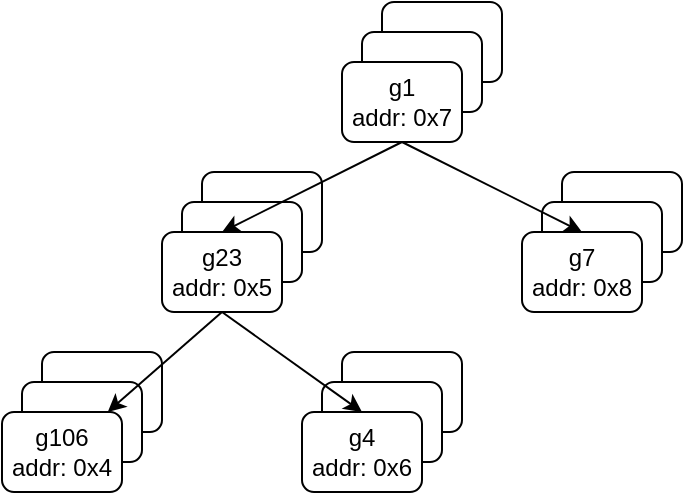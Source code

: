 <mxfile version="12.6.5" type="device"><diagram id="Xx0OrxN9sc9HfdaDul0D" name="第 1 页"><mxGraphModel dx="1383" dy="482" grid="1" gridSize="10" guides="1" tooltips="1" connect="1" arrows="1" fold="1" page="1" pageScale="1" pageWidth="827" pageHeight="1169" math="0" shadow="0"><root><mxCell id="0"/><mxCell id="1" parent="0"/><mxCell id="CPMA9j9qnlHAvcLtPwz4-9" value="g1" style="rounded=1;whiteSpace=wrap;html=1;" vertex="1" parent="1"><mxGeometry x="170" y="85" width="60" height="40" as="geometry"/></mxCell><mxCell id="CPMA9j9qnlHAvcLtPwz4-7" value="g1" style="rounded=1;whiteSpace=wrap;html=1;" vertex="1" parent="1"><mxGeometry x="160" y="100" width="60" height="40" as="geometry"/></mxCell><mxCell id="CPMA9j9qnlHAvcLtPwz4-1" value="g1&lt;br&gt;addr: 0x7" style="rounded=1;whiteSpace=wrap;html=1;" vertex="1" parent="1"><mxGeometry x="150" y="115" width="60" height="40" as="geometry"/></mxCell><mxCell id="CPMA9j9qnlHAvcLtPwz4-10" value="g1" style="rounded=1;whiteSpace=wrap;html=1;" vertex="1" parent="1"><mxGeometry x="80" y="170" width="60" height="40" as="geometry"/></mxCell><mxCell id="CPMA9j9qnlHAvcLtPwz4-11" value="g1" style="rounded=1;whiteSpace=wrap;html=1;" vertex="1" parent="1"><mxGeometry x="70" y="185" width="60" height="40" as="geometry"/></mxCell><mxCell id="CPMA9j9qnlHAvcLtPwz4-12" value="g23&lt;br&gt;addr: 0x5" style="rounded=1;whiteSpace=wrap;html=1;" vertex="1" parent="1"><mxGeometry x="60" y="200" width="60" height="40" as="geometry"/></mxCell><mxCell id="CPMA9j9qnlHAvcLtPwz4-13" value="g1" style="rounded=1;whiteSpace=wrap;html=1;" vertex="1" parent="1"><mxGeometry x="260" y="170" width="60" height="40" as="geometry"/></mxCell><mxCell id="CPMA9j9qnlHAvcLtPwz4-14" value="g1" style="rounded=1;whiteSpace=wrap;html=1;" vertex="1" parent="1"><mxGeometry x="250" y="185" width="60" height="40" as="geometry"/></mxCell><mxCell id="CPMA9j9qnlHAvcLtPwz4-15" value="g7&lt;br&gt;addr: 0x8" style="rounded=1;whiteSpace=wrap;html=1;" vertex="1" parent="1"><mxGeometry x="240" y="200" width="60" height="40" as="geometry"/></mxCell><mxCell id="CPMA9j9qnlHAvcLtPwz4-16" value="g1" style="rounded=1;whiteSpace=wrap;html=1;" vertex="1" parent="1"><mxGeometry y="260" width="60" height="40" as="geometry"/></mxCell><mxCell id="CPMA9j9qnlHAvcLtPwz4-17" value="g1" style="rounded=1;whiteSpace=wrap;html=1;" vertex="1" parent="1"><mxGeometry x="-10" y="275" width="60" height="40" as="geometry"/></mxCell><mxCell id="CPMA9j9qnlHAvcLtPwz4-18" value="g106&lt;br&gt;addr: 0x4" style="rounded=1;whiteSpace=wrap;html=1;" vertex="1" parent="1"><mxGeometry x="-20" y="290" width="60" height="40" as="geometry"/></mxCell><mxCell id="CPMA9j9qnlHAvcLtPwz4-19" value="g1" style="rounded=1;whiteSpace=wrap;html=1;" vertex="1" parent="1"><mxGeometry x="150" y="260" width="60" height="40" as="geometry"/></mxCell><mxCell id="CPMA9j9qnlHAvcLtPwz4-20" value="g1" style="rounded=1;whiteSpace=wrap;html=1;" vertex="1" parent="1"><mxGeometry x="140" y="275" width="60" height="40" as="geometry"/></mxCell><mxCell id="CPMA9j9qnlHAvcLtPwz4-21" value="g4&lt;br&gt;addr: 0x6" style="rounded=1;whiteSpace=wrap;html=1;" vertex="1" parent="1"><mxGeometry x="130" y="290" width="60" height="40" as="geometry"/></mxCell><mxCell id="CPMA9j9qnlHAvcLtPwz4-24" style="rounded=0;orthogonalLoop=1;jettySize=auto;html=1;exitX=0.5;exitY=1;exitDx=0;exitDy=0;" edge="1" parent="1" source="CPMA9j9qnlHAvcLtPwz4-12" target="CPMA9j9qnlHAvcLtPwz4-18"><mxGeometry relative="1" as="geometry"/></mxCell><mxCell id="CPMA9j9qnlHAvcLtPwz4-25" style="edgeStyle=none;rounded=0;orthogonalLoop=1;jettySize=auto;html=1;entryX=0.5;entryY=0;entryDx=0;entryDy=0;exitX=0.5;exitY=1;exitDx=0;exitDy=0;" edge="1" parent="1" source="CPMA9j9qnlHAvcLtPwz4-12" target="CPMA9j9qnlHAvcLtPwz4-21"><mxGeometry relative="1" as="geometry"/></mxCell><mxCell id="CPMA9j9qnlHAvcLtPwz4-26" style="edgeStyle=none;rounded=0;orthogonalLoop=1;jettySize=auto;html=1;entryX=0.5;entryY=0;entryDx=0;entryDy=0;exitX=0.5;exitY=1;exitDx=0;exitDy=0;" edge="1" parent="1" source="CPMA9j9qnlHAvcLtPwz4-1" target="CPMA9j9qnlHAvcLtPwz4-12"><mxGeometry relative="1" as="geometry"/></mxCell><mxCell id="CPMA9j9qnlHAvcLtPwz4-27" style="edgeStyle=none;rounded=0;orthogonalLoop=1;jettySize=auto;html=1;entryX=0.5;entryY=0;entryDx=0;entryDy=0;exitX=0.5;exitY=1;exitDx=0;exitDy=0;" edge="1" parent="1" source="CPMA9j9qnlHAvcLtPwz4-1" target="CPMA9j9qnlHAvcLtPwz4-15"><mxGeometry relative="1" as="geometry"/></mxCell></root></mxGraphModel></diagram></mxfile>